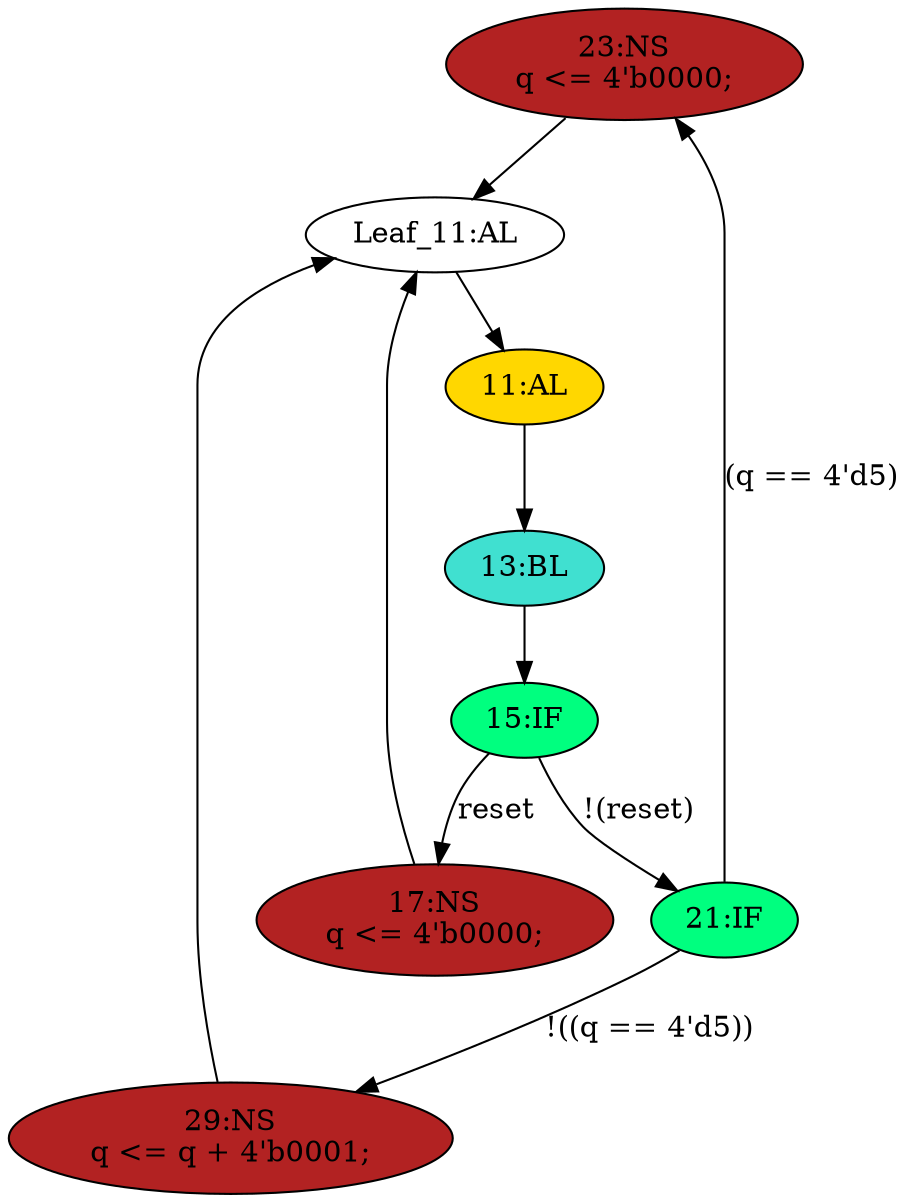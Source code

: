 strict digraph "compose( ,  )" {
	node [label="\N"];
	"23:NS"	[ast="<pyverilog.vparser.ast.NonblockingSubstitution object at 0x7f8b366e3890>",
		fillcolor=firebrick,
		label="23:NS
q <= 4'b0000;",
		statements="[<pyverilog.vparser.ast.NonblockingSubstitution object at 0x7f8b366e3890>]",
		style=filled,
		typ=NonblockingSubstitution];
	"Leaf_11:AL"	[def_var="['q']",
		label="Leaf_11:AL"];
	"23:NS" -> "Leaf_11:AL"	[cond="[]",
		lineno=None];
	"11:AL"	[ast="<pyverilog.vparser.ast.Always object at 0x7f8b36775e10>",
		clk_sens=True,
		fillcolor=gold,
		label="11:AL",
		sens="['clk', 'reset']",
		statements="[]",
		style=filled,
		typ=Always,
		use_var="['q', 'reset']"];
	"Leaf_11:AL" -> "11:AL";
	"13:BL"	[ast="<pyverilog.vparser.ast.Block object at 0x7f8b367750d0>",
		fillcolor=turquoise,
		label="13:BL",
		statements="[]",
		style=filled,
		typ=Block];
	"15:IF"	[ast="<pyverilog.vparser.ast.IfStatement object at 0x7f8b366f7390>",
		fillcolor=springgreen,
		label="15:IF",
		statements="[]",
		style=filled,
		typ=IfStatement];
	"13:BL" -> "15:IF"	[cond="[]",
		lineno=None];
	"21:IF"	[ast="<pyverilog.vparser.ast.IfStatement object at 0x7f8b366e3210>",
		fillcolor=springgreen,
		label="21:IF",
		statements="[]",
		style=filled,
		typ=IfStatement];
	"21:IF" -> "23:NS"	[cond="['q']",
		label="(q == 4'd5)",
		lineno=21];
	"29:NS"	[ast="<pyverilog.vparser.ast.NonblockingSubstitution object at 0x7f8b366f1150>",
		fillcolor=firebrick,
		label="29:NS
q <= q + 4'b0001;",
		statements="[<pyverilog.vparser.ast.NonblockingSubstitution object at 0x7f8b366f1150>]",
		style=filled,
		typ=NonblockingSubstitution];
	"21:IF" -> "29:NS"	[cond="['q']",
		label="!((q == 4'd5))",
		lineno=21];
	"15:IF" -> "21:IF"	[cond="['reset']",
		label="!(reset)",
		lineno=15];
	"17:NS"	[ast="<pyverilog.vparser.ast.NonblockingSubstitution object at 0x7f8b36696910>",
		fillcolor=firebrick,
		label="17:NS
q <= 4'b0000;",
		statements="[<pyverilog.vparser.ast.NonblockingSubstitution object at 0x7f8b36696910>]",
		style=filled,
		typ=NonblockingSubstitution];
	"15:IF" -> "17:NS"	[cond="['reset']",
		label=reset,
		lineno=15];
	"17:NS" -> "Leaf_11:AL"	[cond="[]",
		lineno=None];
	"11:AL" -> "13:BL"	[cond="[]",
		lineno=None];
	"29:NS" -> "Leaf_11:AL"	[cond="[]",
		lineno=None];
}
